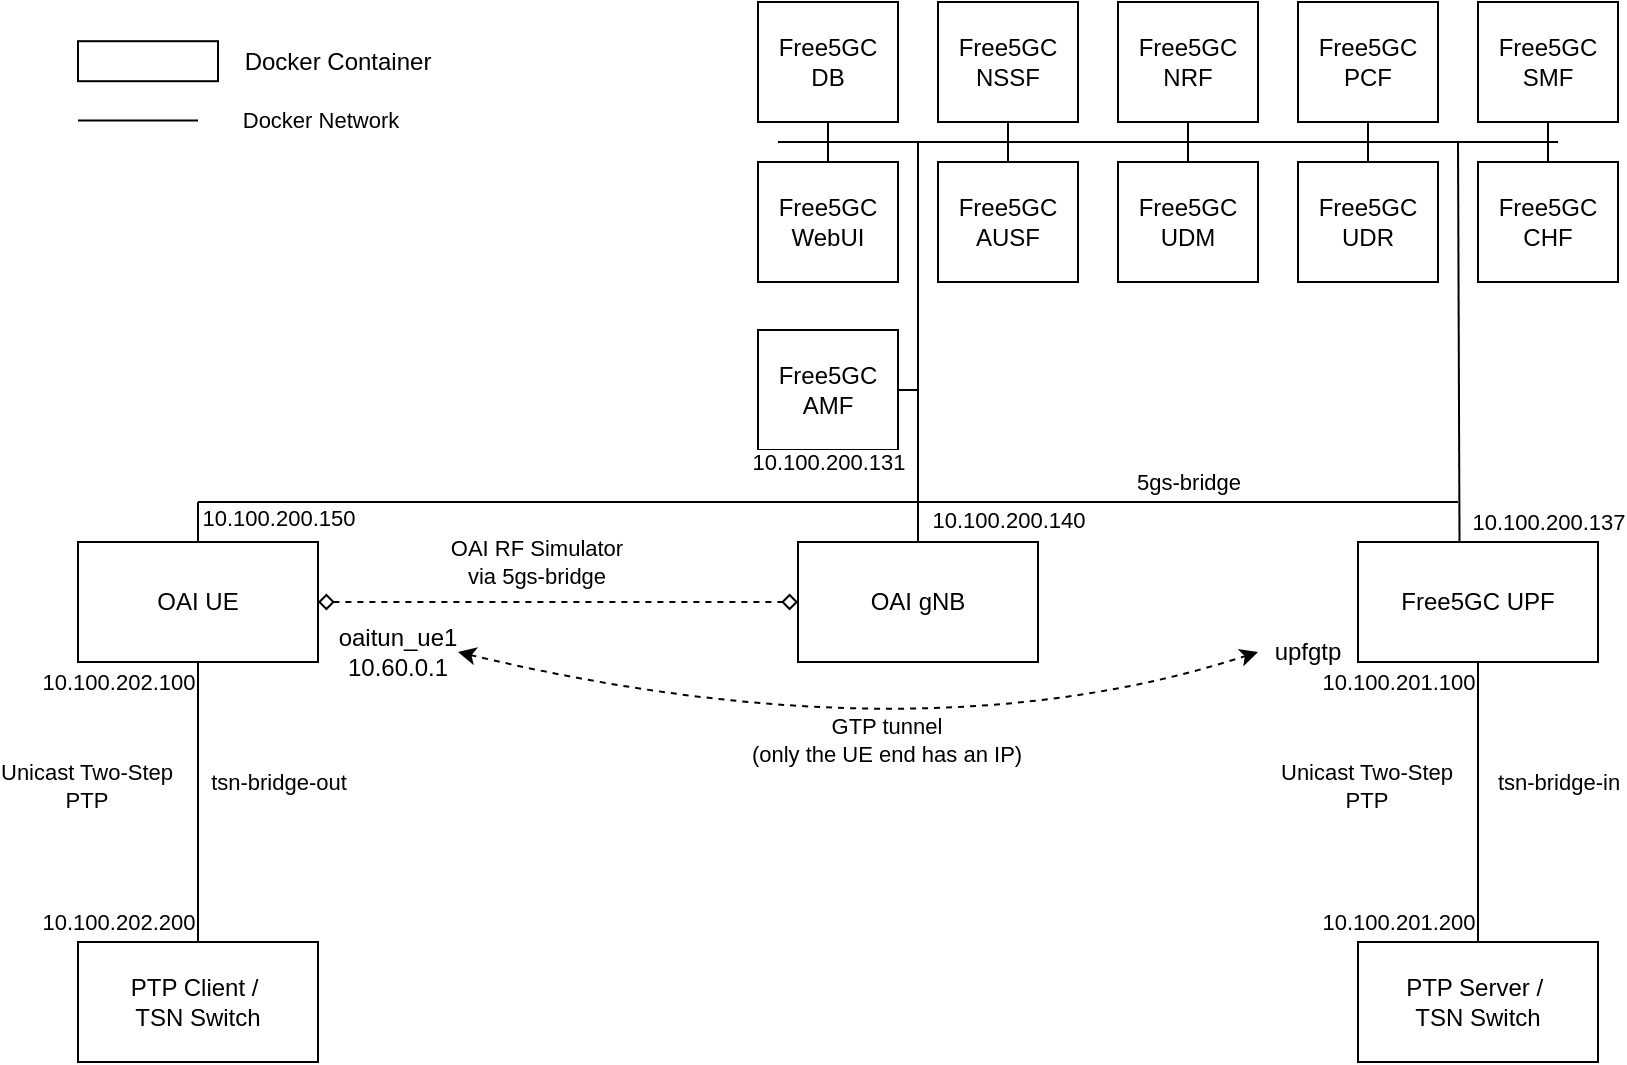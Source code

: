 <mxfile version="24.3.1" type="device">
  <diagram name="Page-1" id="-EXrJuOlf7eWjyKeQtRF">
    <mxGraphModel dx="1418" dy="872" grid="1" gridSize="10" guides="1" tooltips="1" connect="1" arrows="1" fold="1" page="1" pageScale="1" pageWidth="1169" pageHeight="827" math="0" shadow="0">
      <root>
        <mxCell id="0" />
        <mxCell id="1" parent="0" />
        <mxCell id="au3N3AJ27wBfpIJDLOcN-34" value="" style="endArrow=none;html=1;rounded=0;entryX=0.423;entryY=0.021;entryDx=0;entryDy=0;entryPerimeter=0;" parent="1" target="au3N3AJ27wBfpIJDLOcN-9" edge="1">
          <mxGeometry width="50" height="50" relative="1" as="geometry">
            <mxPoint x="850" y="320" as="sourcePoint" />
            <mxPoint x="620" y="440" as="targetPoint" />
          </mxGeometry>
        </mxCell>
        <mxCell id="au3N3AJ27wBfpIJDLOcN-2" value="OAI UE" style="rounded=0;whiteSpace=wrap;html=1;" parent="1" vertex="1">
          <mxGeometry x="160" y="520" width="120" height="60" as="geometry" />
        </mxCell>
        <mxCell id="au3N3AJ27wBfpIJDLOcN-3" value="OAI gNB" style="rounded=0;whiteSpace=wrap;html=1;" parent="1" vertex="1">
          <mxGeometry x="520" y="520" width="120" height="60" as="geometry" />
        </mxCell>
        <mxCell id="au3N3AJ27wBfpIJDLOcN-6" value="" style="endArrow=diamond;html=1;rounded=0;exitX=1;exitY=0.5;exitDx=0;exitDy=0;endFill=0;startArrow=diamond;startFill=0;entryX=0;entryY=0.5;entryDx=0;entryDy=0;dashed=1;" parent="1" source="au3N3AJ27wBfpIJDLOcN-2" target="au3N3AJ27wBfpIJDLOcN-3" edge="1">
          <mxGeometry width="50" height="50" relative="1" as="geometry">
            <mxPoint x="370" y="600" as="sourcePoint" />
            <mxPoint x="400" y="550" as="targetPoint" />
          </mxGeometry>
        </mxCell>
        <mxCell id="au3N3AJ27wBfpIJDLOcN-7" value="OAI RF Simulator&lt;br&gt;via 5gs-bridge" style="edgeLabel;html=1;align=center;verticalAlign=middle;resizable=0;points=[];" parent="au3N3AJ27wBfpIJDLOcN-6" vertex="1" connectable="0">
          <mxGeometry x="-0.197" y="1" relative="1" as="geometry">
            <mxPoint x="12" y="-19" as="offset" />
          </mxGeometry>
        </mxCell>
        <mxCell id="au3N3AJ27wBfpIJDLOcN-9" value="Free5GC UPF" style="rounded=0;whiteSpace=wrap;html=1;" parent="1" vertex="1">
          <mxGeometry x="800" y="520" width="120" height="60" as="geometry" />
        </mxCell>
        <mxCell id="au3N3AJ27wBfpIJDLOcN-12" value="oaitun_ue1&lt;br&gt;10.60.0.1" style="text;html=1;strokeColor=none;fillColor=none;align=center;verticalAlign=middle;whiteSpace=wrap;rounded=0;" parent="1" vertex="1">
          <mxGeometry x="290" y="560" width="60" height="30" as="geometry" />
        </mxCell>
        <mxCell id="au3N3AJ27wBfpIJDLOcN-13" value="upfgtp" style="text;html=1;strokeColor=none;fillColor=none;align=center;verticalAlign=middle;whiteSpace=wrap;rounded=0;" parent="1" vertex="1">
          <mxGeometry x="750" y="560" width="50" height="30" as="geometry" />
        </mxCell>
        <mxCell id="au3N3AJ27wBfpIJDLOcN-14" value="" style="curved=1;endArrow=classic;html=1;rounded=0;exitX=1;exitY=0.5;exitDx=0;exitDy=0;entryX=0;entryY=0.5;entryDx=0;entryDy=0;dashed=1;startArrow=classic;startFill=1;" parent="1" source="au3N3AJ27wBfpIJDLOcN-12" target="au3N3AJ27wBfpIJDLOcN-13" edge="1">
          <mxGeometry width="50" height="50" relative="1" as="geometry">
            <mxPoint x="250" y="620" as="sourcePoint" />
            <mxPoint x="820" y="620" as="targetPoint" />
            <Array as="points">
              <mxPoint x="580" y="630" />
            </Array>
          </mxGeometry>
        </mxCell>
        <mxCell id="au3N3AJ27wBfpIJDLOcN-17" value="GTP tunnel&lt;br&gt;(only the UE end has an IP)" style="edgeLabel;html=1;align=center;verticalAlign=middle;resizable=0;points=[];" parent="au3N3AJ27wBfpIJDLOcN-14" vertex="1" connectable="0">
          <mxGeometry x="-0.057" y="23" relative="1" as="geometry">
            <mxPoint x="18" y="21" as="offset" />
          </mxGeometry>
        </mxCell>
        <mxCell id="au3N3AJ27wBfpIJDLOcN-19" value="Free5GC WebUI" style="rounded=0;whiteSpace=wrap;html=1;" parent="1" vertex="1">
          <mxGeometry x="500" y="330" width="70" height="60" as="geometry" />
        </mxCell>
        <mxCell id="au3N3AJ27wBfpIJDLOcN-20" value="Free5GC NRF" style="rounded=0;whiteSpace=wrap;html=1;" parent="1" vertex="1">
          <mxGeometry x="680" y="250" width="70" height="60" as="geometry" />
        </mxCell>
        <mxCell id="au3N3AJ27wBfpIJDLOcN-21" value="Free5GC AMF" style="rounded=0;whiteSpace=wrap;html=1;" parent="1" vertex="1">
          <mxGeometry x="500" y="414" width="70" height="60" as="geometry" />
        </mxCell>
        <mxCell id="au3N3AJ27wBfpIJDLOcN-22" value="Free5GC AUSF" style="rounded=0;whiteSpace=wrap;html=1;" parent="1" vertex="1">
          <mxGeometry x="590" y="330" width="70" height="60" as="geometry" />
        </mxCell>
        <mxCell id="au3N3AJ27wBfpIJDLOcN-23" value="Free5GC NSSF" style="rounded=0;whiteSpace=wrap;html=1;" parent="1" vertex="1">
          <mxGeometry x="590" y="250" width="70" height="60" as="geometry" />
        </mxCell>
        <mxCell id="au3N3AJ27wBfpIJDLOcN-24" value="Free5GC PCF" style="rounded=0;whiteSpace=wrap;html=1;" parent="1" vertex="1">
          <mxGeometry x="770" y="250" width="70" height="60" as="geometry" />
        </mxCell>
        <mxCell id="au3N3AJ27wBfpIJDLOcN-25" value="Free5GC SMF" style="rounded=0;whiteSpace=wrap;html=1;" parent="1" vertex="1">
          <mxGeometry x="860" y="250" width="70" height="60" as="geometry" />
        </mxCell>
        <mxCell id="au3N3AJ27wBfpIJDLOcN-26" value="Free5GC UDM" style="rounded=0;whiteSpace=wrap;html=1;" parent="1" vertex="1">
          <mxGeometry x="680" y="330" width="70" height="60" as="geometry" />
        </mxCell>
        <mxCell id="au3N3AJ27wBfpIJDLOcN-27" value="Free5GC UDR" style="rounded=0;whiteSpace=wrap;html=1;" parent="1" vertex="1">
          <mxGeometry x="770" y="330" width="70" height="60" as="geometry" />
        </mxCell>
        <mxCell id="au3N3AJ27wBfpIJDLOcN-28" value="Free5GC CHF" style="rounded=0;whiteSpace=wrap;html=1;" parent="1" vertex="1">
          <mxGeometry x="860" y="330" width="70" height="60" as="geometry" />
        </mxCell>
        <mxCell id="au3N3AJ27wBfpIJDLOcN-29" value="Free5GC DB" style="rounded=0;whiteSpace=wrap;html=1;" parent="1" vertex="1">
          <mxGeometry x="500" y="250" width="70" height="60" as="geometry" />
        </mxCell>
        <mxCell id="au3N3AJ27wBfpIJDLOcN-35" value="5gs-bridge" style="edgeLabel;html=1;align=center;verticalAlign=middle;resizable=0;points=[];" parent="1" vertex="1" connectable="0">
          <mxGeometry x="714.995" y="490" as="geometry" />
        </mxCell>
        <mxCell id="jF5xONTF4jro53nfSV65-2" value="" style="rounded=0;whiteSpace=wrap;html=1;" parent="1" vertex="1">
          <mxGeometry x="160" y="269.6" width="70" height="20" as="geometry" />
        </mxCell>
        <mxCell id="jF5xONTF4jro53nfSV65-5" value="Docker Container" style="text;html=1;strokeColor=none;fillColor=none;align=center;verticalAlign=middle;whiteSpace=wrap;rounded=0;" parent="1" vertex="1">
          <mxGeometry x="240" y="264.6" width="100" height="30" as="geometry" />
        </mxCell>
        <mxCell id="jF5xONTF4jro53nfSV65-6" value="" style="endArrow=none;html=1;rounded=0;exitX=0.5;exitY=0;exitDx=0;exitDy=0;" parent="1" source="au3N3AJ27wBfpIJDLOcN-3" edge="1">
          <mxGeometry width="50" height="50" relative="1" as="geometry">
            <mxPoint x="580" y="480" as="sourcePoint" />
            <mxPoint x="580" y="320" as="targetPoint" />
          </mxGeometry>
        </mxCell>
        <mxCell id="jF5xONTF4jro53nfSV65-22" value="10.100.200.140" style="edgeLabel;html=1;align=center;verticalAlign=middle;resizable=0;points=[];" parent="jF5xONTF4jro53nfSV65-6" vertex="1" connectable="0">
          <mxGeometry x="-0.89" relative="1" as="geometry">
            <mxPoint x="45" as="offset" />
          </mxGeometry>
        </mxCell>
        <mxCell id="jF5xONTF4jro53nfSV65-8" value="" style="endArrow=none;html=1;rounded=0;" parent="1" edge="1">
          <mxGeometry width="50" height="50" relative="1" as="geometry">
            <mxPoint x="900" y="320" as="sourcePoint" />
            <mxPoint x="510" y="320" as="targetPoint" />
          </mxGeometry>
        </mxCell>
        <mxCell id="jF5xONTF4jro53nfSV65-9" value="" style="endArrow=none;html=1;rounded=0;entryX=0.5;entryY=1;entryDx=0;entryDy=0;exitX=0.5;exitY=0;exitDx=0;exitDy=0;" parent="1" source="au3N3AJ27wBfpIJDLOcN-19" target="au3N3AJ27wBfpIJDLOcN-29" edge="1">
          <mxGeometry width="50" height="50" relative="1" as="geometry">
            <mxPoint x="530" y="320" as="sourcePoint" />
            <mxPoint x="550" y="330" as="targetPoint" />
          </mxGeometry>
        </mxCell>
        <mxCell id="jF5xONTF4jro53nfSV65-11" value="" style="endArrow=none;html=1;rounded=0;entryX=0.5;entryY=1;entryDx=0;entryDy=0;exitX=0.5;exitY=0;exitDx=0;exitDy=0;" parent="1" source="au3N3AJ27wBfpIJDLOcN-22" target="au3N3AJ27wBfpIJDLOcN-23" edge="1">
          <mxGeometry width="50" height="50" relative="1" as="geometry">
            <mxPoint x="525" y="340" as="sourcePoint" />
            <mxPoint x="525" y="320" as="targetPoint" />
          </mxGeometry>
        </mxCell>
        <mxCell id="jF5xONTF4jro53nfSV65-12" value="" style="endArrow=none;html=1;rounded=0;entryX=0.5;entryY=1;entryDx=0;entryDy=0;exitX=0.5;exitY=0;exitDx=0;exitDy=0;" parent="1" source="au3N3AJ27wBfpIJDLOcN-26" target="au3N3AJ27wBfpIJDLOcN-20" edge="1">
          <mxGeometry width="50" height="50" relative="1" as="geometry">
            <mxPoint x="635" y="340" as="sourcePoint" />
            <mxPoint x="635" y="320" as="targetPoint" />
          </mxGeometry>
        </mxCell>
        <mxCell id="jF5xONTF4jro53nfSV65-13" value="" style="endArrow=none;html=1;rounded=0;entryX=0.5;entryY=1;entryDx=0;entryDy=0;exitX=0.5;exitY=0;exitDx=0;exitDy=0;" parent="1" source="au3N3AJ27wBfpIJDLOcN-27" target="au3N3AJ27wBfpIJDLOcN-24" edge="1">
          <mxGeometry width="50" height="50" relative="1" as="geometry">
            <mxPoint x="725" y="340" as="sourcePoint" />
            <mxPoint x="725" y="320" as="targetPoint" />
          </mxGeometry>
        </mxCell>
        <mxCell id="jF5xONTF4jro53nfSV65-14" value="" style="endArrow=none;html=1;rounded=0;entryX=0.5;entryY=1;entryDx=0;entryDy=0;exitX=0.5;exitY=0;exitDx=0;exitDy=0;" parent="1" source="au3N3AJ27wBfpIJDLOcN-28" target="au3N3AJ27wBfpIJDLOcN-25" edge="1">
          <mxGeometry width="50" height="50" relative="1" as="geometry">
            <mxPoint x="815" y="340" as="sourcePoint" />
            <mxPoint x="815" y="320" as="targetPoint" />
          </mxGeometry>
        </mxCell>
        <mxCell id="jF5xONTF4jro53nfSV65-15" value="" style="endArrow=none;html=1;rounded=0;exitX=1;exitY=0.5;exitDx=0;exitDy=0;" parent="1" source="au3N3AJ27wBfpIJDLOcN-21" edge="1">
          <mxGeometry width="50" height="50" relative="1" as="geometry">
            <mxPoint x="545" y="340" as="sourcePoint" />
            <mxPoint x="580" y="444" as="targetPoint" />
          </mxGeometry>
        </mxCell>
        <mxCell id="jF5xONTF4jro53nfSV65-18" value="" style="endArrow=none;html=1;rounded=0;" parent="1" edge="1">
          <mxGeometry width="50" height="50" relative="1" as="geometry">
            <mxPoint x="580" y="500" as="sourcePoint" />
            <mxPoint x="850" y="500" as="targetPoint" />
          </mxGeometry>
        </mxCell>
        <mxCell id="jF5xONTF4jro53nfSV65-19" value="" style="endArrow=none;html=1;rounded=0;" parent="1" edge="1">
          <mxGeometry width="50" height="50" relative="1" as="geometry">
            <mxPoint x="220" y="500" as="sourcePoint" />
            <mxPoint x="580" y="500" as="targetPoint" />
          </mxGeometry>
        </mxCell>
        <mxCell id="jF5xONTF4jro53nfSV65-20" value="" style="endArrow=none;html=1;rounded=0;entryX=0.5;entryY=0;entryDx=0;entryDy=0;" parent="1" target="au3N3AJ27wBfpIJDLOcN-2" edge="1">
          <mxGeometry width="50" height="50" relative="1" as="geometry">
            <mxPoint x="220" y="500" as="sourcePoint" />
            <mxPoint x="590" y="510" as="targetPoint" />
          </mxGeometry>
        </mxCell>
        <mxCell id="jF5xONTF4jro53nfSV65-21" value="10.100.200.150" style="edgeLabel;html=1;align=center;verticalAlign=middle;resizable=0;points=[];" parent="jF5xONTF4jro53nfSV65-20" vertex="1" connectable="0">
          <mxGeometry x="-0.233" y="1" relative="1" as="geometry">
            <mxPoint x="39" as="offset" />
          </mxGeometry>
        </mxCell>
        <mxCell id="jF5xONTF4jro53nfSV65-23" value="10.100.200.137" style="edgeLabel;html=1;align=center;verticalAlign=middle;resizable=0;points=[];" parent="1" vertex="1" connectable="0">
          <mxGeometry x="895" y="510.003" as="geometry" />
        </mxCell>
        <mxCell id="jF5xONTF4jro53nfSV65-24" value="10.100.200.131" style="edgeLabel;html=1;align=center;verticalAlign=middle;resizable=0;points=[];" parent="1" vertex="1" connectable="0">
          <mxGeometry x="535" y="480.003" as="geometry" />
        </mxCell>
        <mxCell id="jF5xONTF4jro53nfSV65-25" value="PTP Client /&amp;nbsp;&lt;div&gt;TSN Switch&lt;/div&gt;" style="rounded=0;whiteSpace=wrap;html=1;" parent="1" vertex="1">
          <mxGeometry x="160" y="720" width="120" height="60" as="geometry" />
        </mxCell>
        <mxCell id="jF5xONTF4jro53nfSV65-26" value="PTP Server /&amp;nbsp;&lt;div&gt;TSN Switch&lt;/div&gt;" style="rounded=0;whiteSpace=wrap;html=1;" parent="1" vertex="1">
          <mxGeometry x="800" y="720" width="120" height="60" as="geometry" />
        </mxCell>
        <mxCell id="jF5xONTF4jro53nfSV65-27" value="" style="endArrow=none;html=1;rounded=0;entryX=0.5;entryY=0;entryDx=0;entryDy=0;exitX=0.5;exitY=1;exitDx=0;exitDy=0;" parent="1" source="au3N3AJ27wBfpIJDLOcN-2" target="jF5xONTF4jro53nfSV65-25" edge="1">
          <mxGeometry width="50" height="50" relative="1" as="geometry">
            <mxPoint x="221" y="580" as="sourcePoint" />
            <mxPoint x="220.5" y="781" as="targetPoint" />
          </mxGeometry>
        </mxCell>
        <mxCell id="jF5xONTF4jro53nfSV65-29" value="tsn-bridge-out" style="edgeLabel;html=1;align=center;verticalAlign=middle;resizable=0;points=[];" parent="jF5xONTF4jro53nfSV65-27" vertex="1" connectable="0">
          <mxGeometry x="-0.323" relative="1" as="geometry">
            <mxPoint x="40" y="12" as="offset" />
          </mxGeometry>
        </mxCell>
        <mxCell id="jF5xONTF4jro53nfSV65-28" value="" style="endArrow=none;html=1;rounded=0;entryX=0.5;entryY=0;entryDx=0;entryDy=0;exitX=0.5;exitY=1;exitDx=0;exitDy=0;" parent="1" source="au3N3AJ27wBfpIJDLOcN-9" target="jF5xONTF4jro53nfSV65-26" edge="1">
          <mxGeometry width="50" height="50" relative="1" as="geometry">
            <mxPoint x="970" y="570" as="sourcePoint" />
            <mxPoint x="970" y="710" as="targetPoint" />
          </mxGeometry>
        </mxCell>
        <mxCell id="jF5xONTF4jro53nfSV65-30" value="" style="endArrow=none;html=1;rounded=0;entryX=0.5;entryY=0;entryDx=0;entryDy=0;" parent="1" edge="1">
          <mxGeometry width="50" height="50" relative="1" as="geometry">
            <mxPoint x="160" y="309.2" as="sourcePoint" />
            <mxPoint x="220" y="309.2" as="targetPoint" />
          </mxGeometry>
        </mxCell>
        <mxCell id="jF5xONTF4jro53nfSV65-31" value="Docker Network" style="edgeLabel;html=1;align=center;verticalAlign=middle;resizable=0;points=[];" parent="jF5xONTF4jro53nfSV65-30" vertex="1" connectable="0">
          <mxGeometry x="-0.323" relative="1" as="geometry">
            <mxPoint x="100" as="offset" />
          </mxGeometry>
        </mxCell>
        <mxCell id="jF5xONTF4jro53nfSV65-32" value="tsn-bridge-in" style="edgeLabel;html=1;align=center;verticalAlign=middle;resizable=0;points=[];" parent="1" vertex="1" connectable="0">
          <mxGeometry x="900" y="640" as="geometry" />
        </mxCell>
        <mxCell id="jF5xONTF4jro53nfSV65-33" value="10.100.202.100" style="edgeLabel;html=1;align=center;verticalAlign=middle;resizable=0;points=[];" parent="1" vertex="1" connectable="0">
          <mxGeometry x="180" y="590" as="geometry" />
        </mxCell>
        <mxCell id="jF5xONTF4jro53nfSV65-34" value="10.100.202.200" style="edgeLabel;html=1;align=center;verticalAlign=middle;resizable=0;points=[];" parent="1" vertex="1" connectable="0">
          <mxGeometry x="180" y="710" as="geometry" />
        </mxCell>
        <mxCell id="jF5xONTF4jro53nfSV65-35" value="10.100.201.100" style="edgeLabel;html=1;align=center;verticalAlign=middle;resizable=0;points=[];" parent="1" vertex="1" connectable="0">
          <mxGeometry x="820" y="590" as="geometry" />
        </mxCell>
        <mxCell id="jF5xONTF4jro53nfSV65-36" value="10.100.201.200" style="edgeLabel;html=1;align=center;verticalAlign=middle;resizable=0;points=[];" parent="1" vertex="1" connectable="0">
          <mxGeometry x="820" y="710" as="geometry" />
        </mxCell>
        <mxCell id="PSzI8vPNecJgtFY46F7C-5" value="Unicast Two-Step&lt;br&gt;PTP" style="edgeLabel;html=1;align=center;verticalAlign=middle;resizable=0;points=[];" parent="1" vertex="1" connectable="0">
          <mxGeometry x="170" y="640" as="geometry">
            <mxPoint x="-6" y="2" as="offset" />
          </mxGeometry>
        </mxCell>
        <mxCell id="7bBMTvNNh8aVjN68kGi--2" value="Unicast Two-Step&lt;br&gt;PTP" style="edgeLabel;html=1;align=center;verticalAlign=middle;resizable=0;points=[];" parent="1" vertex="1" connectable="0">
          <mxGeometry x="810" y="640" as="geometry">
            <mxPoint x="-6" y="2" as="offset" />
          </mxGeometry>
        </mxCell>
      </root>
    </mxGraphModel>
  </diagram>
</mxfile>

